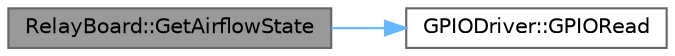 digraph "RelayBoard::GetAirflowState"
{
 // LATEX_PDF_SIZE
  bgcolor="transparent";
  edge [fontname=Helvetica,fontsize=10,labelfontname=Helvetica,labelfontsize=10];
  node [fontname=Helvetica,fontsize=10,shape=box,height=0.2,width=0.4];
  rankdir="LR";
  Node1 [label="RelayBoard::GetAirflowState",height=0.2,width=0.4,color="gray40", fillcolor="grey60", style="filled", fontcolor="black",tooltip=" "];
  Node1 -> Node2 [color="steelblue1",style="solid"];
  Node2 [label="GPIODriver::GPIORead",height=0.2,width=0.4,color="grey40", fillcolor="white", style="filled",URL="$class_g_p_i_o_driver.html#a68be60ab1fb0e9c29f60818654766a32",tooltip=" "];
}
